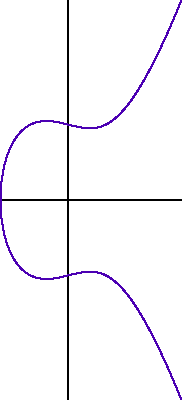 static struct curve {
  public real a=0;
  public real b=8;

  real y2(real x) {
    return x^3+a*x+b;
  }

  real disc() {
    return -16*(4*a*a*a+27*b*b);
  }

  real lowx () {
    return sqrt(-a/3);
  }

  int comps() {
    if (a < 0) {
      real x=sqrt(-a/3);
      return y2(x) < 0 ? 2 : 1;
    }
    return 1;
  }

  void locus(picture pic=currentpicture, real m, real M, int n=100,
             pen p=currentpen) {
    path flip(path p, bool close) {
      path pp=reverse(yscale(-1)*p)..p;
      return close ? pp..cycle : pp;
    }
    path section(real m, real M, int n) {
      guide g;
      real width=(M-m)/n;
      for(int i=0; i <= n; ++i) {
        real x=m+width*i;
        real yy=y2(x);
        if (yy > 0)
          g=g..(x,sqrt(yy));
      }
      return g;
    }

    if (comps() == 1) {
      draw(pic,flip(section(m,M,n),false),p);
    }
    else {
      real x=lowx(); // The minimum on x^3+ax+b
      if (m < x)
        draw(pic,flip(section(m,min(x,M),n),true),p);
      if (x < M)
        draw(pic,flip(section(max(x,m),M,n),false),p);
    }
  }

  pair neg(pair P) {
    return finite(P.y) ? yscale(-1)*P : P;
  }

  pair add(pair P, pair Q) {
    if (P.x == Q.x && P.x != Q.x)
      return (0,infinity);
    else {
      real lambda=P == Q ? (3*P.x^2+a)/(2*P.y) : (Q.y-P.y)/(Q.x-P.x);
      real Rx=lambda^2-P.x-Q.x;
      return (Rx,(P.x-Rx)*lambda-P.y);
    }
  }
}

curve operator init() {
  return new curve;
}

import graph;
import math;

size(0,200);

curve c; c.a=-1; c.b=4;

pair oncurve(real x) 
{
  return (x,sqrt(c.y2(x)));
}

picture output;

axes();
c.locus(-4,3,.3red+.7blue);

pair P=oncurve(-1),Q=oncurve(1.2);
pair PP=c.add(P,P),sum=c.add(P,Q);

save();

drawline(P,Q,dashed);
drawline(c.neg(sum),sum,dashed);
dot("$P$", P, NW);
dot("$Q$", Q, SSE);
dot(c.neg(sum));
dot("$P+Q$", sum, 2SW);

add(output,currentpicture.fit(),W);

restore();

save();

drawline(P,c.neg(PP),dashed);
drawline(c.neg(PP),PP,dashed);
dot("$P$", P, NW);
dot(c.neg(PP));
dot("$2P$", PP, SW);

add(output,currentpicture.fit(),E);

shipout(output);
    
restore();
